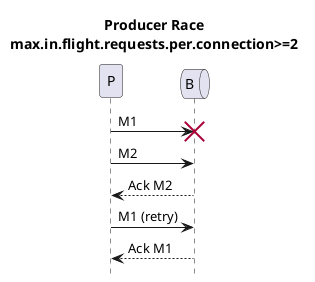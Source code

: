 @startuml
title Producer Race\nmax.in.flight.requests.per.connection>=2
hide footbox
participant P
queue B

P->B!!:M1
P->B:M2
P<--B:Ack M2
P->B:M1 (retry)
P<--B:Ack M1
@enduml

